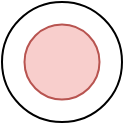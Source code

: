 <mxfile version="18.1.3" type="github">
  <diagram id="YkF6C_kO4ZG31b6sHu20" name="Page-1">
    <mxGraphModel dx="1249" dy="752" grid="1" gridSize="10" guides="1" tooltips="1" connect="1" arrows="1" fold="1" page="1" pageScale="1" pageWidth="827" pageHeight="1169" math="0" shadow="0">
      <root>
        <mxCell id="0" />
        <mxCell id="1" parent="0" />
        <mxCell id="geoumopevJTpd1IuXlFz-4" value="" style="group" vertex="1" connectable="0" parent="1">
          <mxGeometry x="70" y="300" width="60" height="60" as="geometry" />
        </mxCell>
        <mxCell id="geoumopevJTpd1IuXlFz-2" value="" style="ellipse;whiteSpace=wrap;html=1;aspect=fixed;" vertex="1" parent="geoumopevJTpd1IuXlFz-4">
          <mxGeometry width="60" height="60" as="geometry" />
        </mxCell>
        <mxCell id="geoumopevJTpd1IuXlFz-3" value="" style="ellipse;whiteSpace=wrap;html=1;aspect=fixed;fillColor=#f8cecc;strokeColor=#b85450;" vertex="1" parent="geoumopevJTpd1IuXlFz-4">
          <mxGeometry x="11.25" y="11.25" width="37.5" height="37.5" as="geometry" />
        </mxCell>
      </root>
    </mxGraphModel>
  </diagram>
</mxfile>
